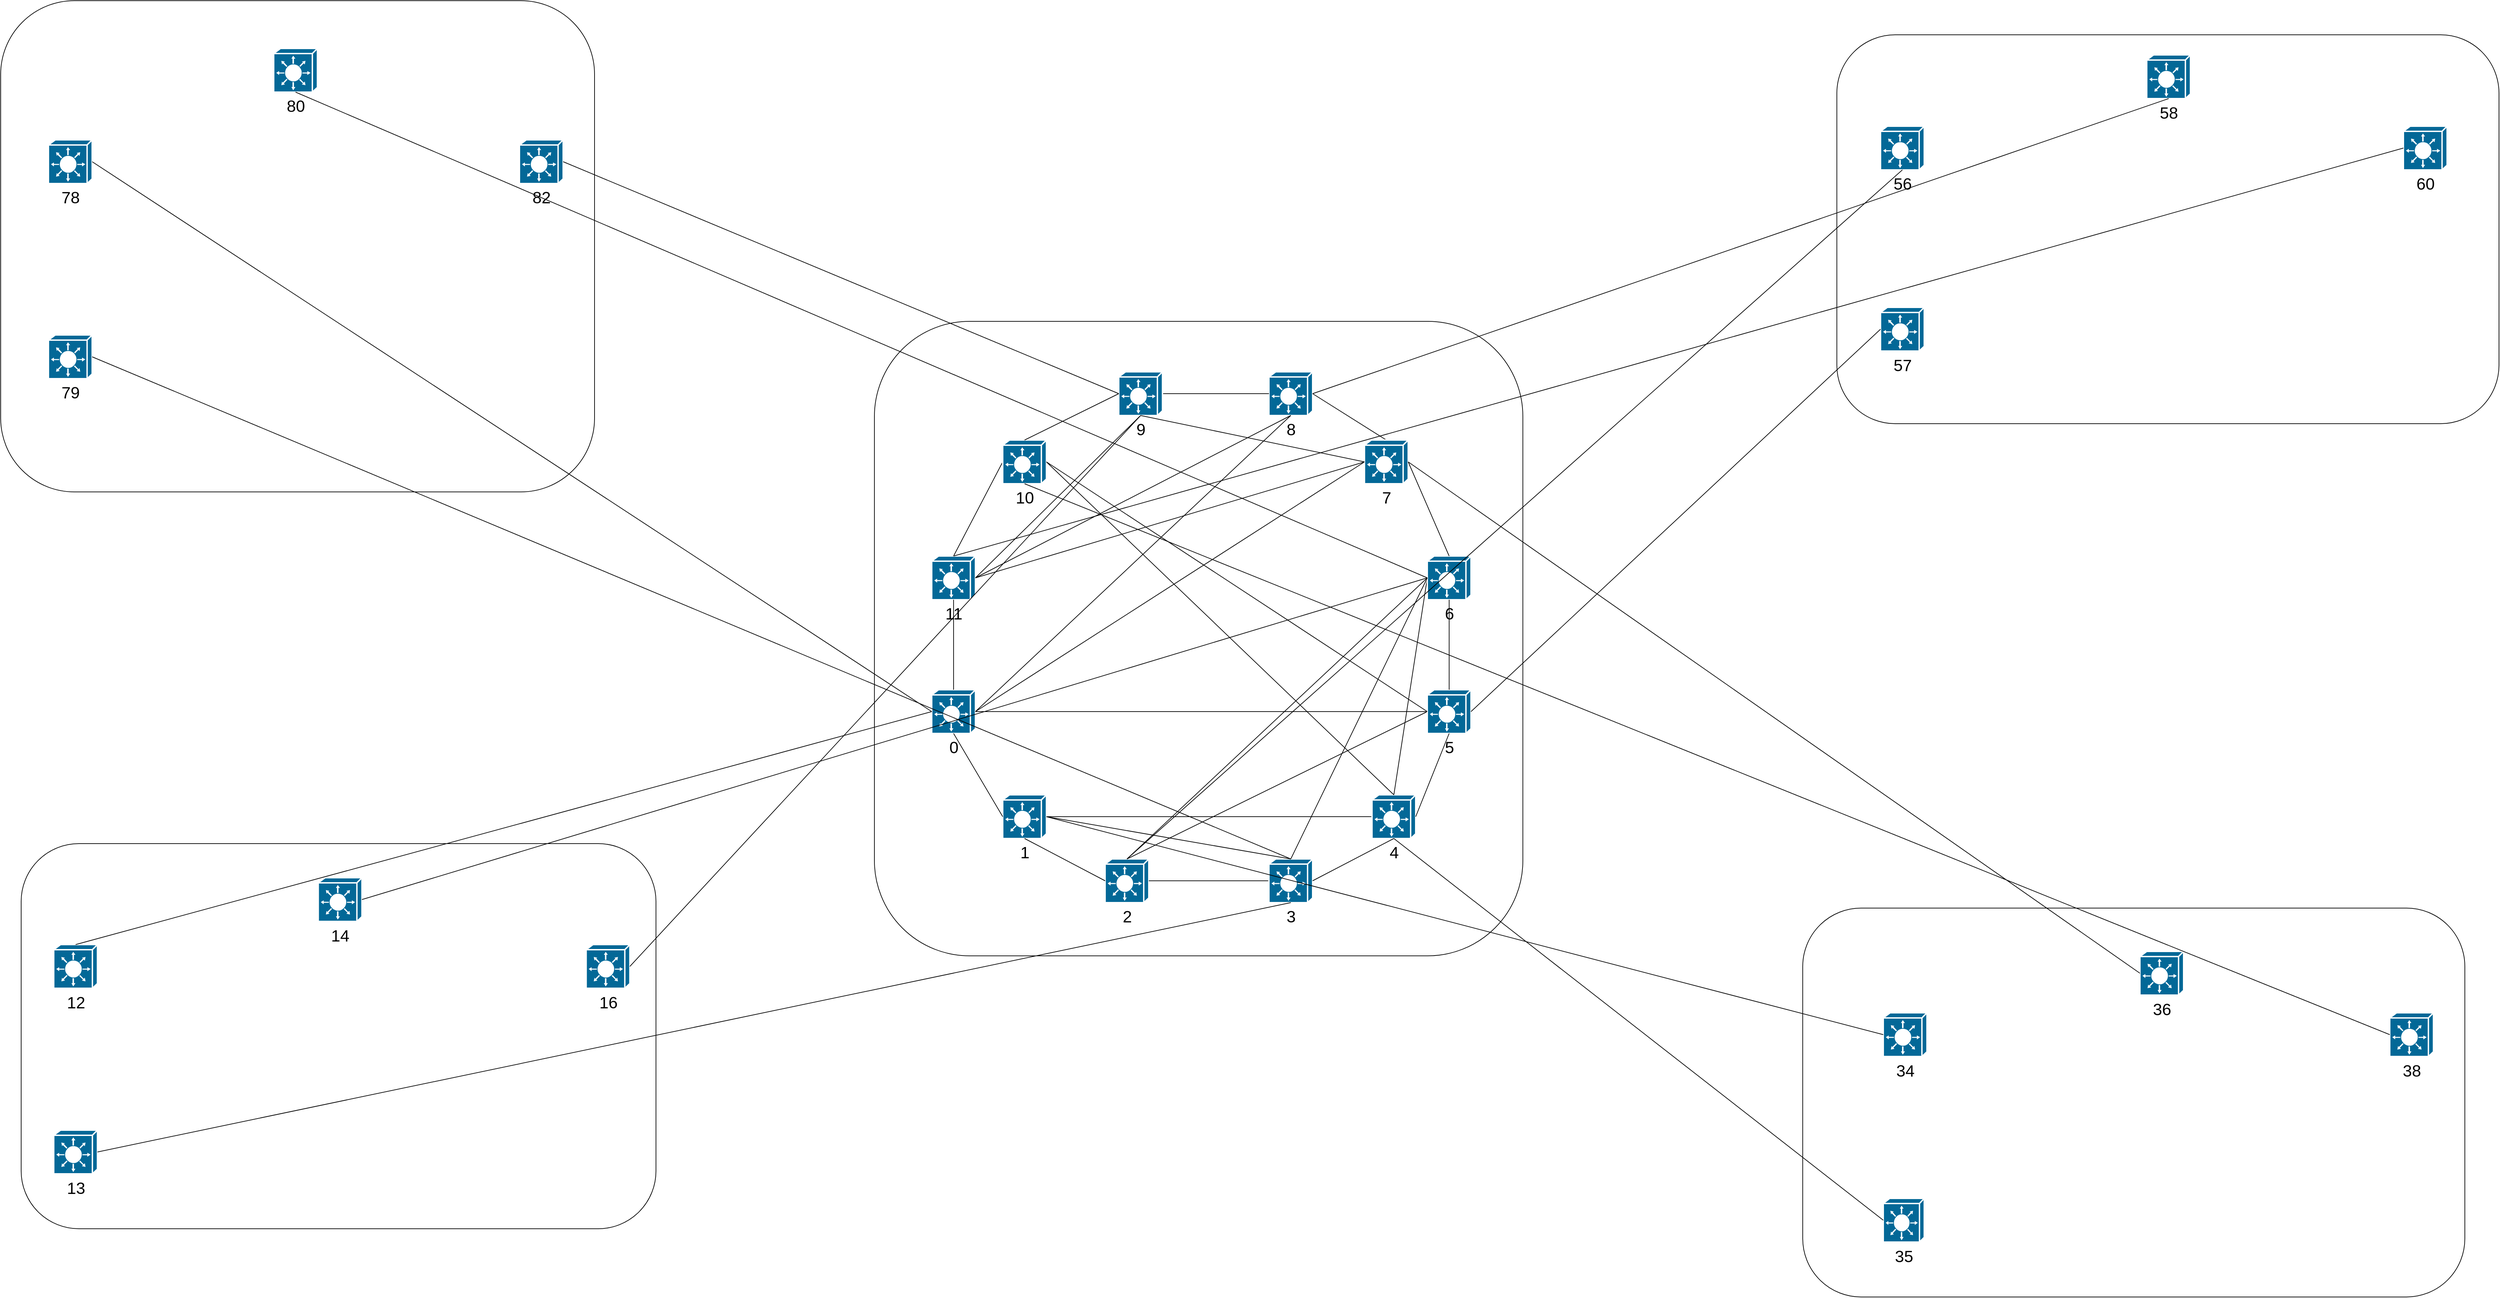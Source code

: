 <mxfile version="14.1.8" type="device"><diagram id="rjde7laMvs6sN96tIrLQ" name="第 1 页"><mxGraphModel dx="6087" dy="1906" grid="1" gridSize="10" guides="1" tooltips="1" connect="1" arrows="1" fold="1" page="1" pageScale="1" pageWidth="827" pageHeight="1169" math="0" shadow="0"><root><mxCell id="0"/><mxCell id="1" parent="0"/><mxCell id="4J69SrdnqVinub9vKxLH-479" value="" style="rounded=1;whiteSpace=wrap;html=1;" vertex="1" parent="1"><mxGeometry x="640" y="1800" width="950" height="930" as="geometry"/></mxCell><mxCell id="4J69SrdnqVinub9vKxLH-478" value="" style="rounded=1;whiteSpace=wrap;html=1;" vertex="1" parent="1"><mxGeometry x="-610" y="2565.5" width="930" height="564.5" as="geometry"/></mxCell><mxCell id="4J69SrdnqVinub9vKxLH-477" value="" style="rounded=1;whiteSpace=wrap;html=1;" vertex="1" parent="1"><mxGeometry x="2000" y="2660" width="970" height="570" as="geometry"/></mxCell><mxCell id="4J69SrdnqVinub9vKxLH-476" value="" style="rounded=1;whiteSpace=wrap;html=1;" vertex="1" parent="1"><mxGeometry x="2050" y="1380" width="970" height="570" as="geometry"/></mxCell><mxCell id="4J69SrdnqVinub9vKxLH-472" value="" style="rounded=1;whiteSpace=wrap;html=1;" vertex="1" parent="1"><mxGeometry x="-640" y="1330" width="870" height="720" as="geometry"/></mxCell><mxCell id="k5Slgiz3u0Eqy7hsrKSK-1" value="&lt;font style=&quot;font-size: 24px&quot;&gt;0&lt;/font&gt;" style="shape=mxgraph.cisco.switches.layer_3_switch;html=1;pointerEvents=1;dashed=0;fillColor=#036897;strokeColor=#ffffff;strokeWidth=2;verticalLabelPosition=bottom;verticalAlign=top;align=center;outlineConnect=0;" parent="1" vertex="1"><mxGeometry x="724" y="2340" width="64" height="64" as="geometry"/></mxCell><mxCell id="k5Slgiz3u0Eqy7hsrKSK-3" value="&lt;font style=&quot;font-size: 24px&quot;&gt;1&lt;/font&gt;" style="shape=mxgraph.cisco.switches.layer_3_switch;html=1;pointerEvents=1;dashed=0;fillColor=#036897;strokeColor=#ffffff;strokeWidth=2;verticalLabelPosition=bottom;verticalAlign=top;align=center;outlineConnect=0;" parent="1" vertex="1"><mxGeometry x="828" y="2494" width="64" height="64" as="geometry"/></mxCell><mxCell id="k5Slgiz3u0Eqy7hsrKSK-16" value="&lt;font style=&quot;font-size: 24px&quot;&gt;12&lt;/font&gt;" style="shape=mxgraph.cisco.switches.layer_3_switch;html=1;pointerEvents=1;dashed=0;fillColor=#036897;strokeColor=#ffffff;strokeWidth=2;verticalLabelPosition=bottom;verticalAlign=top;align=center;outlineConnect=0;" parent="1" vertex="1"><mxGeometry x="-562.25" y="2713.5" width="64" height="64" as="geometry"/></mxCell><mxCell id="k5Slgiz3u0Eqy7hsrKSK-17" value="&lt;font style=&quot;font-size: 24px&quot;&gt;13&lt;/font&gt;" style="shape=mxgraph.cisco.switches.layer_3_switch;html=1;pointerEvents=1;dashed=0;fillColor=#036897;strokeColor=#ffffff;strokeWidth=2;verticalLabelPosition=bottom;verticalAlign=top;align=center;outlineConnect=0;" parent="1" vertex="1"><mxGeometry x="-562.25" y="2985.5" width="64" height="64" as="geometry"/></mxCell><mxCell id="k5Slgiz3u0Eqy7hsrKSK-18" value="&lt;font style=&quot;font-size: 24px&quot;&gt;14&lt;/font&gt;" style="shape=mxgraph.cisco.switches.layer_3_switch;html=1;pointerEvents=1;dashed=0;fillColor=#036897;strokeColor=#ffffff;strokeWidth=2;verticalLabelPosition=bottom;verticalAlign=top;align=center;outlineConnect=0;" parent="1" vertex="1"><mxGeometry x="-174.75" y="2615.5" width="64" height="64" as="geometry"/></mxCell><mxCell id="k5Slgiz3u0Eqy7hsrKSK-20" value="&lt;font style=&quot;font-size: 24px&quot;&gt;16&lt;/font&gt;" style="shape=mxgraph.cisco.switches.layer_3_switch;html=1;pointerEvents=1;dashed=0;fillColor=#036897;strokeColor=#ffffff;strokeWidth=2;verticalLabelPosition=bottom;verticalAlign=top;align=center;outlineConnect=0;" parent="1" vertex="1"><mxGeometry x="217.75" y="2713.5" width="64" height="64" as="geometry"/></mxCell><mxCell id="k5Slgiz3u0Eqy7hsrKSK-38" value="&lt;font style=&quot;font-size: 24px&quot;&gt;34&lt;/font&gt;" style="shape=mxgraph.cisco.switches.layer_3_switch;html=1;pointerEvents=1;dashed=0;fillColor=#036897;strokeColor=#ffffff;strokeWidth=2;verticalLabelPosition=bottom;verticalAlign=top;align=center;outlineConnect=0;" parent="1" vertex="1"><mxGeometry x="2118" y="2813.5" width="64" height="64" as="geometry"/></mxCell><mxCell id="k5Slgiz3u0Eqy7hsrKSK-40" value="&lt;font style=&quot;font-size: 24px&quot;&gt;36&lt;/font&gt;" style="shape=mxgraph.cisco.switches.layer_3_switch;html=1;pointerEvents=1;dashed=0;fillColor=#036897;strokeColor=#ffffff;strokeWidth=2;verticalLabelPosition=bottom;verticalAlign=top;align=center;outlineConnect=0;" parent="1" vertex="1"><mxGeometry x="2494" y="2723.5" width="64" height="64" as="geometry"/></mxCell><mxCell id="k5Slgiz3u0Eqy7hsrKSK-42" value="&lt;font style=&quot;font-size: 24px&quot;&gt;38&lt;/font&gt;" style="shape=mxgraph.cisco.switches.layer_3_switch;html=1;pointerEvents=1;dashed=0;fillColor=#036897;strokeColor=#ffffff;strokeWidth=2;verticalLabelPosition=bottom;verticalAlign=top;align=center;outlineConnect=0;" parent="1" vertex="1"><mxGeometry x="2860" y="2813.5" width="64" height="64" as="geometry"/></mxCell><mxCell id="k5Slgiz3u0Eqy7hsrKSK-60" value="&lt;font style=&quot;font-size: 24px&quot;&gt;56&lt;/font&gt;" style="shape=mxgraph.cisco.switches.layer_3_switch;html=1;pointerEvents=1;dashed=0;fillColor=#036897;strokeColor=#ffffff;strokeWidth=2;verticalLabelPosition=bottom;verticalAlign=top;align=center;outlineConnect=0;" parent="1" vertex="1"><mxGeometry x="2114" y="1514" width="64" height="64" as="geometry"/></mxCell><mxCell id="k5Slgiz3u0Eqy7hsrKSK-61" value="&lt;font style=&quot;font-size: 24px&quot;&gt;57&lt;/font&gt;" style="shape=mxgraph.cisco.switches.layer_3_switch;html=1;pointerEvents=1;dashed=0;fillColor=#036897;strokeColor=#ffffff;strokeWidth=2;verticalLabelPosition=bottom;verticalAlign=top;align=center;outlineConnect=0;" parent="1" vertex="1"><mxGeometry x="2114" y="1779.5" width="64" height="64" as="geometry"/></mxCell><mxCell id="k5Slgiz3u0Eqy7hsrKSK-62" value="&lt;font style=&quot;font-size: 24px&quot;&gt;58&lt;/font&gt;" style="shape=mxgraph.cisco.switches.layer_3_switch;html=1;pointerEvents=1;dashed=0;fillColor=#036897;strokeColor=#ffffff;strokeWidth=2;verticalLabelPosition=bottom;verticalAlign=top;align=center;outlineConnect=0;" parent="1" vertex="1"><mxGeometry x="2504" y="1409.5" width="64" height="64" as="geometry"/></mxCell><mxCell id="k5Slgiz3u0Eqy7hsrKSK-72" value="&lt;font style=&quot;font-size: 24px&quot;&gt;60&lt;/font&gt;&lt;span style=&quot;color: rgba(0 , 0 , 0 , 0) ; font-family: monospace ; font-size: 0px&quot;&gt;%3CmxGraphModel%3E%3Croot%3E%3CmxCell%20id%3D%220%22%2F%3E%3CmxCell%20id%3D%221%22%20parent%3D%220%22%2F%3E%3CmxCell%20id%3D%222%22%20value%3D%22%26lt%3Bfont%20style%3D%26quot%3Bfont-size%3A%2024px%26quot%3B%26gt%3B0%26lt%3B%2Ffont%26gt%3B%22%20style%3D%22shape%3Dmxgraph.cisco.switches.layer_3_switch%3Bhtml%3D1%3BpointerEvents%3D1%3Bdashed%3D0%3BfillColor%3D%23036897%3BstrokeColor%3D%23ffffff%3BstrokeWidth%3D2%3BverticalLabelPosition%3Dbottom%3BverticalAlign%3Dtop%3Balign%3Dcenter%3BoutlineConnect%3D0%3B%22%20vertex%3D%221%22%20parent%3D%221%22%3E%3CmxGeometry%20x%3D%2290%22%20y%3D%2240%22%20width%3D%2264%22%20height%3D%2264%22%20as%3D%22geometry%22%2F%3E%3C%2FmxCell%3E%3C%2Froot%3E%3C%2FmxGraphModel%3E&lt;/span&gt;" style="shape=mxgraph.cisco.switches.layer_3_switch;html=1;pointerEvents=1;dashed=0;fillColor=#036897;strokeColor=#ffffff;strokeWidth=2;verticalLabelPosition=bottom;verticalAlign=top;align=center;outlineConnect=0;direction=east;" parent="1" vertex="1"><mxGeometry x="2880" y="1514" width="64" height="64" as="geometry"/></mxCell><mxCell id="k5Slgiz3u0Eqy7hsrKSK-93" value="&lt;font style=&quot;font-size: 24px&quot;&gt;78&lt;/font&gt;" style="shape=mxgraph.cisco.switches.layer_3_switch;html=1;pointerEvents=1;dashed=0;fillColor=#036897;strokeColor=#ffffff;strokeWidth=2;verticalLabelPosition=bottom;verticalAlign=top;align=center;outlineConnect=0;" parent="1" vertex="1"><mxGeometry x="-570" y="1534" width="64" height="64" as="geometry"/></mxCell><mxCell id="k5Slgiz3u0Eqy7hsrKSK-94" value="&lt;font style=&quot;font-size: 24px&quot;&gt;79&lt;/font&gt;" style="shape=mxgraph.cisco.switches.layer_3_switch;html=1;pointerEvents=1;dashed=0;fillColor=#036897;strokeColor=#ffffff;strokeWidth=2;verticalLabelPosition=bottom;verticalAlign=top;align=center;outlineConnect=0;" parent="1" vertex="1"><mxGeometry x="-570" y="1820" width="64" height="64" as="geometry"/></mxCell><mxCell id="k5Slgiz3u0Eqy7hsrKSK-97" value="&lt;span style=&quot;font-size: 24px&quot;&gt;82&lt;/span&gt;" style="shape=mxgraph.cisco.switches.layer_3_switch;html=1;pointerEvents=1;dashed=0;fillColor=#036897;strokeColor=#ffffff;strokeWidth=2;verticalLabelPosition=bottom;verticalAlign=top;align=center;outlineConnect=0;" parent="1" vertex="1"><mxGeometry x="120" y="1534" width="64" height="64" as="geometry"/></mxCell><mxCell id="k5Slgiz3u0Eqy7hsrKSK-6" value="&lt;font style=&quot;font-size: 24px&quot;&gt;2&lt;/font&gt;" style="shape=mxgraph.cisco.switches.layer_3_switch;html=1;pointerEvents=1;dashed=0;fillColor=#036897;strokeColor=#ffffff;strokeWidth=2;verticalLabelPosition=bottom;verticalAlign=top;align=center;outlineConnect=0;" parent="1" vertex="1"><mxGeometry x="978" y="2588" width="64" height="64" as="geometry"/></mxCell><mxCell id="k5Slgiz3u0Eqy7hsrKSK-12" value="&lt;font style=&quot;font-size: 24px&quot;&gt;8&lt;/font&gt;" style="shape=mxgraph.cisco.switches.layer_3_switch;html=1;pointerEvents=1;dashed=0;fillColor=#036897;strokeColor=#ffffff;strokeWidth=2;verticalLabelPosition=bottom;verticalAlign=top;align=center;outlineConnect=0;" parent="1" vertex="1"><mxGeometry x="1218" y="1874" width="64" height="64" as="geometry"/></mxCell><mxCell id="k5Slgiz3u0Eqy7hsrKSK-15" value="&lt;font style=&quot;font-size: 24px&quot;&gt;11&lt;/font&gt;" style="shape=mxgraph.cisco.switches.layer_3_switch;html=1;pointerEvents=1;dashed=0;fillColor=#036897;strokeColor=#ffffff;strokeWidth=2;verticalLabelPosition=bottom;verticalAlign=top;align=center;outlineConnect=0;" parent="1" vertex="1"><mxGeometry x="724" y="2144" width="64" height="64" as="geometry"/></mxCell><object label="" id="k5Slgiz3u0Eqy7hsrKSK-255"><mxCell style="endArrow=none;html=1;exitX=0;exitY=0.5;exitDx=0;exitDy=0;exitPerimeter=0;entryX=0.5;entryY=1;entryDx=0;entryDy=0;entryPerimeter=0;labelBorderColor=none;" parent="1" source="k5Slgiz3u0Eqy7hsrKSK-3" target="k5Slgiz3u0Eqy7hsrKSK-1" edge="1"><mxGeometry width="50" height="50" relative="1" as="geometry"><mxPoint x="4147.5" y="4934" as="sourcePoint"/><mxPoint x="4197.5" y="4884" as="targetPoint"/></mxGeometry></mxCell></object><object label="" id="k5Slgiz3u0Eqy7hsrKSK-256"><mxCell style="endArrow=none;html=1;entryX=1;entryY=0.5;entryDx=0;entryDy=0;entryPerimeter=0;exitX=0;exitY=0.5;exitDx=0;exitDy=0;exitPerimeter=0;" parent="1" source="k5Slgiz3u0Eqy7hsrKSK-9" target="k5Slgiz3u0Eqy7hsrKSK-1" edge="1"><mxGeometry width="50" height="50" relative="1" as="geometry"><mxPoint x="4128" y="2724" as="sourcePoint"/><mxPoint x="4157.5" y="4924" as="targetPoint"/></mxGeometry></mxCell></object><mxCell id="k5Slgiz3u0Eqy7hsrKSK-257" value="" style="endArrow=none;html=1;entryX=1;entryY=0.5;entryDx=0;entryDy=0;entryPerimeter=0;exitX=0;exitY=0.5;exitDx=0;exitDy=0;exitPerimeter=0;" parent="1" source="k5Slgiz3u0Eqy7hsrKSK-11" target="k5Slgiz3u0Eqy7hsrKSK-1" edge="1"><mxGeometry width="50" height="50" relative="1" as="geometry"><mxPoint x="4107.5" y="4974" as="sourcePoint"/><mxPoint x="4157.5" y="4924" as="targetPoint"/></mxGeometry></mxCell><mxCell id="k5Slgiz3u0Eqy7hsrKSK-259" value="" style="endArrow=none;html=1;exitX=0.5;exitY=1;exitDx=0;exitDy=0;exitPerimeter=0;entryX=0.5;entryY=0;entryDx=0;entryDy=0;entryPerimeter=0;" parent="1" source="k5Slgiz3u0Eqy7hsrKSK-15" target="k5Slgiz3u0Eqy7hsrKSK-1" edge="1"><mxGeometry width="50" height="50" relative="1" as="geometry"><mxPoint x="4107.5" y="4974" as="sourcePoint"/><mxPoint x="4157.5" y="4924" as="targetPoint"/></mxGeometry></mxCell><object label="" id="k5Slgiz3u0Eqy7hsrKSK-267"><mxCell style="endArrow=none;html=1;exitX=0.5;exitY=1;exitDx=0;exitDy=0;exitPerimeter=0;entryX=0;entryY=0.5;entryDx=0;entryDy=0;entryPerimeter=0;" parent="1" source="k5Slgiz3u0Eqy7hsrKSK-3" target="k5Slgiz3u0Eqy7hsrKSK-6" edge="1"><mxGeometry width="50" height="50" relative="1" as="geometry"><mxPoint x="4457.5" y="5104" as="sourcePoint"/><mxPoint x="4507.5" y="5054" as="targetPoint"/></mxGeometry></mxCell></object><mxCell id="k5Slgiz3u0Eqy7hsrKSK-269" value="" style="endArrow=none;html=1;exitX=1;exitY=0.5;exitDx=0;exitDy=0;exitPerimeter=0;entryX=0;entryY=0.5;entryDx=0;entryDy=0;entryPerimeter=0;" parent="1" source="k5Slgiz3u0Eqy7hsrKSK-3" target="k5Slgiz3u0Eqy7hsrKSK-8" edge="1"><mxGeometry width="50" height="50" relative="1" as="geometry"><mxPoint x="4344.5" y="4896" as="sourcePoint"/><mxPoint x="4394.5" y="4846" as="targetPoint"/></mxGeometry></mxCell><mxCell id="k5Slgiz3u0Eqy7hsrKSK-271" value="" style="endArrow=none;html=1;entryX=1;entryY=0.5;entryDx=0;entryDy=0;entryPerimeter=0;exitX=0;exitY=0.5;exitDx=0;exitDy=0;exitPerimeter=0;" parent="1" source="k5Slgiz3u0Eqy7hsrKSK-7" target="k5Slgiz3u0Eqy7hsrKSK-6" edge="1"><mxGeometry width="50" height="50" relative="1" as="geometry"><mxPoint x="4007.5" y="4884" as="sourcePoint"/><mxPoint x="4057.5" y="4834" as="targetPoint"/></mxGeometry></mxCell><mxCell id="k5Slgiz3u0Eqy7hsrKSK-272" value="" style="endArrow=none;html=1;entryX=0.5;entryY=0;entryDx=0;entryDy=0;entryPerimeter=0;exitX=0;exitY=0.5;exitDx=0;exitDy=0;exitPerimeter=0;" parent="1" source="k5Slgiz3u0Eqy7hsrKSK-9" target="k5Slgiz3u0Eqy7hsrKSK-6" edge="1"><mxGeometry width="50" height="50" relative="1" as="geometry"><mxPoint x="4007.5" y="4884" as="sourcePoint"/><mxPoint x="4057.5" y="4834" as="targetPoint"/></mxGeometry></mxCell><mxCell id="k5Slgiz3u0Eqy7hsrKSK-273" value="" style="endArrow=none;html=1;exitX=0;exitY=0.5;exitDx=0;exitDy=0;exitPerimeter=0;entryX=0.5;entryY=0;entryDx=0;entryDy=0;entryPerimeter=0;" parent="1" source="k5Slgiz3u0Eqy7hsrKSK-10" target="k5Slgiz3u0Eqy7hsrKSK-6" edge="1"><mxGeometry width="50" height="50" relative="1" as="geometry"><mxPoint x="4007.5" y="4884" as="sourcePoint"/><mxPoint x="3928" y="3230" as="targetPoint"/></mxGeometry></mxCell><mxCell id="k5Slgiz3u0Eqy7hsrKSK-280" value="" style="endArrow=none;html=1;exitX=0.5;exitY=1;exitDx=0;exitDy=0;exitPerimeter=0;entryX=1;entryY=0.5;entryDx=0;entryDy=0;entryPerimeter=0;" parent="1" source="k5Slgiz3u0Eqy7hsrKSK-12" target="k5Slgiz3u0Eqy7hsrKSK-1" edge="1"><mxGeometry width="50" height="50" relative="1" as="geometry"><mxPoint x="4577.5" y="4794" as="sourcePoint"/><mxPoint x="4090" y="54" as="targetPoint"/></mxGeometry></mxCell><mxCell id="k5Slgiz3u0Eqy7hsrKSK-291" value="" style="endArrow=none;html=1;exitX=0.5;exitY=0;exitDx=0;exitDy=0;exitPerimeter=0;entryX=1;entryY=0.5;entryDx=0;entryDy=0;entryPerimeter=0;" parent="1" source="k5Slgiz3u0Eqy7hsrKSK-11" target="k5Slgiz3u0Eqy7hsrKSK-12" edge="1"><mxGeometry width="50" height="50" relative="1" as="geometry"><mxPoint x="5357.5" y="4924" as="sourcePoint"/><mxPoint x="5407.5" y="4874" as="targetPoint"/></mxGeometry></mxCell><mxCell id="k5Slgiz3u0Eqy7hsrKSK-293" value="" style="endArrow=none;html=1;exitX=0;exitY=0.5;exitDx=0;exitDy=0;exitPerimeter=0;entryX=0.5;entryY=0;entryDx=0;entryDy=0;entryPerimeter=0;" parent="1" source="k5Slgiz3u0Eqy7hsrKSK-14" target="k5Slgiz3u0Eqy7hsrKSK-15" edge="1"><mxGeometry width="50" height="50" relative="1" as="geometry"><mxPoint x="4707.5" y="4694" as="sourcePoint"/><mxPoint x="2558" y="1214" as="targetPoint"/></mxGeometry></mxCell><mxCell id="k5Slgiz3u0Eqy7hsrKSK-296" value="" style="endArrow=none;html=1;exitX=1;exitY=0.5;exitDx=0;exitDy=0;exitPerimeter=0;entryX=0;entryY=0.5;entryDx=0;entryDy=0;entryPerimeter=0;" parent="1" source="k5Slgiz3u0Eqy7hsrKSK-13" target="k5Slgiz3u0Eqy7hsrKSK-12" edge="1"><mxGeometry width="50" height="50" relative="1" as="geometry"><mxPoint x="3607.5" y="5024" as="sourcePoint"/><mxPoint x="3422" y="1924" as="targetPoint"/></mxGeometry></mxCell><mxCell id="k5Slgiz3u0Eqy7hsrKSK-297" value="" style="endArrow=none;html=1;entryX=0.5;entryY=1;entryDx=0;entryDy=0;entryPerimeter=0;exitX=1;exitY=0.5;exitDx=0;exitDy=0;exitPerimeter=0;" parent="1" source="k5Slgiz3u0Eqy7hsrKSK-15" target="k5Slgiz3u0Eqy7hsrKSK-12" edge="1"><mxGeometry width="50" height="50" relative="1" as="geometry"><mxPoint x="3969" y="2254" as="sourcePoint"/><mxPoint x="4397.5" y="4934" as="targetPoint"/></mxGeometry></mxCell><mxCell id="k5Slgiz3u0Eqy7hsrKSK-300" value="" style="endArrow=none;html=1;entryX=0.5;entryY=1;entryDx=0;entryDy=0;entryPerimeter=0;exitX=1;exitY=0.5;exitDx=0;exitDy=0;exitPerimeter=0;" parent="1" source="k5Slgiz3u0Eqy7hsrKSK-15" target="k5Slgiz3u0Eqy7hsrKSK-13" edge="1"><mxGeometry width="50" height="50" relative="1" as="geometry"><mxPoint x="2438" y="1384" as="sourcePoint"/><mxPoint x="4457.5" y="4724" as="targetPoint"/></mxGeometry></mxCell><mxCell id="k5Slgiz3u0Eqy7hsrKSK-8" value="&lt;font style=&quot;font-size: 24px&quot;&gt;4&lt;/font&gt;" style="shape=mxgraph.cisco.switches.layer_3_switch;html=1;pointerEvents=1;dashed=0;fillColor=#036897;strokeColor=#ffffff;strokeWidth=2;verticalLabelPosition=bottom;verticalAlign=top;align=center;outlineConnect=0;" parent="1" vertex="1"><mxGeometry x="1369" y="2494" width="64" height="64" as="geometry"/></mxCell><mxCell id="k5Slgiz3u0Eqy7hsrKSK-95" value="&lt;font style=&quot;font-size: 24px&quot;&gt;80&lt;/font&gt;" style="shape=mxgraph.cisco.switches.layer_3_switch;html=1;pointerEvents=1;dashed=0;fillColor=#036897;strokeColor=#ffffff;strokeWidth=2;verticalLabelPosition=bottom;verticalAlign=top;align=center;outlineConnect=0;" parent="1" vertex="1"><mxGeometry x="-240" y="1400" width="64" height="64" as="geometry"/></mxCell><mxCell id="k5Slgiz3u0Eqy7hsrKSK-39" value="&lt;font style=&quot;font-size: 24px&quot;&gt;35&lt;/font&gt;" style="shape=mxgraph.cisco.switches.layer_3_switch;html=1;pointerEvents=1;dashed=0;fillColor=#036897;strokeColor=#ffffff;strokeWidth=2;verticalLabelPosition=bottom;verticalAlign=top;align=center;outlineConnect=0;" parent="1" vertex="1"><mxGeometry x="2118" y="3085.5" width="60" height="64" as="geometry"/></mxCell><mxCell id="k5Slgiz3u0Eqy7hsrKSK-11" value="&lt;font style=&quot;font-size: 24px&quot;&gt;7&lt;/font&gt;" style="shape=mxgraph.cisco.switches.layer_3_switch;html=1;pointerEvents=1;dashed=0;fillColor=#036897;strokeColor=#ffffff;strokeWidth=2;verticalLabelPosition=bottom;verticalAlign=top;align=center;outlineConnect=0;" parent="1" vertex="1"><mxGeometry x="1358" y="1974" width="64" height="64" as="geometry"/></mxCell><mxCell id="YN8-gcyeqtHvd-XNplSX-381" value="" style="endArrow=none;html=1;entryX=0;entryY=0.5;entryDx=0;entryDy=0;entryPerimeter=0;exitX=0.5;exitY=0;exitDx=0;exitDy=0;exitPerimeter=0;" parent="1" source="k5Slgiz3u0Eqy7hsrKSK-8" target="k5Slgiz3u0Eqy7hsrKSK-10" edge="1"><mxGeometry width="50" height="50" relative="1" as="geometry"><mxPoint x="3634.0" y="3416" as="sourcePoint"/><mxPoint x="2512" y="2726" as="targetPoint"/></mxGeometry></mxCell><mxCell id="k5Slgiz3u0Eqy7hsrKSK-10" value="&lt;font style=&quot;font-size: 24px&quot;&gt;6&lt;/font&gt;" style="shape=mxgraph.cisco.switches.layer_3_switch;html=1;pointerEvents=1;dashed=0;fillColor=#036897;strokeColor=#ffffff;strokeWidth=2;verticalLabelPosition=bottom;verticalAlign=top;align=center;outlineConnect=0;" parent="1" vertex="1"><mxGeometry x="1450" y="2144" width="64" height="64" as="geometry"/></mxCell><mxCell id="k5Slgiz3u0Eqy7hsrKSK-14" value="&lt;span style=&quot;font-size: 24px&quot;&gt;10&lt;/span&gt;" style="shape=mxgraph.cisco.switches.layer_3_switch;html=1;pointerEvents=1;dashed=0;fillColor=#036897;strokeColor=#ffffff;strokeWidth=2;verticalLabelPosition=bottom;verticalAlign=top;align=center;outlineConnect=0;" parent="1" vertex="1"><mxGeometry x="828" y="1974" width="64" height="64" as="geometry"/></mxCell><mxCell id="k5Slgiz3u0Eqy7hsrKSK-7" value="&lt;font style=&quot;font-size: 24px&quot;&gt;3&lt;/font&gt;" style="shape=mxgraph.cisco.switches.layer_3_switch;html=1;pointerEvents=1;dashed=0;fillColor=#036897;strokeColor=#ffffff;strokeWidth=2;verticalLabelPosition=bottom;verticalAlign=top;align=center;outlineConnect=0;" parent="1" vertex="1"><mxGeometry x="1218" y="2588" width="64" height="64" as="geometry"/></mxCell><mxCell id="k5Slgiz3u0Eqy7hsrKSK-9" value="&lt;font style=&quot;font-size: 24px&quot;&gt;5&lt;/font&gt;" style="shape=mxgraph.cisco.switches.layer_3_switch;html=1;pointerEvents=1;dashed=0;fillColor=#036897;strokeColor=#ffffff;strokeWidth=2;verticalLabelPosition=bottom;verticalAlign=top;align=center;outlineConnect=0;" parent="1" vertex="1"><mxGeometry x="1450" y="2340" width="64" height="64" as="geometry"/></mxCell><mxCell id="k5Slgiz3u0Eqy7hsrKSK-13" value="&lt;font style=&quot;font-size: 24px&quot;&gt;9&lt;/font&gt;" style="shape=mxgraph.cisco.switches.layer_3_switch;html=1;pointerEvents=1;dashed=0;fillColor=#036897;strokeColor=#ffffff;strokeWidth=2;verticalLabelPosition=bottom;verticalAlign=top;align=center;outlineConnect=0;" parent="1" vertex="1"><mxGeometry x="998" y="1874" width="64" height="64" as="geometry"/></mxCell><mxCell id="CJ4VYYBIQXSe0r5lA1De-20" value="" style="endArrow=none;html=1;exitX=1;exitY=0.5;exitDx=0;exitDy=0;exitPerimeter=0;entryX=0.5;entryY=0;entryDx=0;entryDy=0;entryPerimeter=0;" parent="1" source="k5Slgiz3u0Eqy7hsrKSK-3" target="k5Slgiz3u0Eqy7hsrKSK-7" edge="1"><mxGeometry width="50" height="50" relative="1" as="geometry"><mxPoint x="2576" y="106" as="sourcePoint"/><mxPoint x="2712" y="426" as="targetPoint"/></mxGeometry></mxCell><mxCell id="CJ4VYYBIQXSe0r5lA1De-22" value="" style="endArrow=none;html=1;entryX=1;entryY=0.5;entryDx=0;entryDy=0;entryPerimeter=0;exitX=0;exitY=0.5;exitDx=0;exitDy=0;exitPerimeter=0;" parent="1" source="k5Slgiz3u0Eqy7hsrKSK-11" target="k5Slgiz3u0Eqy7hsrKSK-15" edge="1"><mxGeometry width="50" height="50" relative="1" as="geometry"><mxPoint x="4100" y="318.0" as="sourcePoint"/><mxPoint x="4322.0" y="416" as="targetPoint"/></mxGeometry></mxCell><mxCell id="CJ4VYYBIQXSe0r5lA1De-23" value="" style="endArrow=none;html=1;entryX=0;entryY=0.5;entryDx=0;entryDy=0;entryPerimeter=0;exitX=0.5;exitY=0;exitDx=0;exitDy=0;exitPerimeter=0;" parent="1" source="k5Slgiz3u0Eqy7hsrKSK-14" target="k5Slgiz3u0Eqy7hsrKSK-13" edge="1"><mxGeometry width="50" height="50" relative="1" as="geometry"><mxPoint x="3618" y="664.0" as="sourcePoint"/><mxPoint x="3900.0" y="772" as="targetPoint"/></mxGeometry></mxCell><mxCell id="1oTEmmElraHOeavIR4fe-5" value="" style="endArrow=none;html=1;entryX=0;entryY=0.5;entryDx=0;entryDy=0;entryPerimeter=0;exitX=0.5;exitY=0;exitDx=0;exitDy=0;exitPerimeter=0;" parent="1" source="k5Slgiz3u0Eqy7hsrKSK-16" target="k5Slgiz3u0Eqy7hsrKSK-1" edge="1"><mxGeometry width="50" height="50" relative="1" as="geometry"><mxPoint x="114" y="3054" as="sourcePoint"/><mxPoint x="164" y="3004" as="targetPoint"/></mxGeometry></mxCell><mxCell id="1oTEmmElraHOeavIR4fe-6" value="" style="endArrow=none;html=1;entryX=0;entryY=0.5;entryDx=0;entryDy=0;entryPerimeter=0;exitX=1;exitY=0.5;exitDx=0;exitDy=0;exitPerimeter=0;" parent="1" source="k5Slgiz3u0Eqy7hsrKSK-93" target="k5Slgiz3u0Eqy7hsrKSK-1" edge="1"><mxGeometry width="50" height="50" relative="1" as="geometry"><mxPoint x="384" y="1684" as="sourcePoint"/><mxPoint x="164" y="2004" as="targetPoint"/></mxGeometry></mxCell><mxCell id="k5Slgiz3u0Eqy7hsrKSK-288" value="" style="endArrow=none;html=1;exitX=1;exitY=0.5;exitDx=0;exitDy=0;exitPerimeter=0;entryX=0.5;entryY=0;entryDx=0;entryDy=0;entryPerimeter=0;" parent="1" source="k5Slgiz3u0Eqy7hsrKSK-11" target="k5Slgiz3u0Eqy7hsrKSK-10" edge="1"><mxGeometry width="50" height="50" relative="1" as="geometry"><mxPoint x="3827.5" y="4644" as="sourcePoint"/><mxPoint x="1668" y="1944" as="targetPoint"/></mxGeometry></mxCell><mxCell id="1oTEmmElraHOeavIR4fe-7" value="" style="endArrow=none;html=1;entryX=0;entryY=0.5;entryDx=0;entryDy=0;entryPerimeter=0;exitX=1;exitY=0.5;exitDx=0;exitDy=0;exitPerimeter=0;" parent="1" source="k5Slgiz3u0Eqy7hsrKSK-3" target="k5Slgiz3u0Eqy7hsrKSK-38" edge="1"><mxGeometry width="50" height="50" relative="1" as="geometry"><mxPoint x="884" y="2914" as="sourcePoint"/><mxPoint x="344" y="2254" as="targetPoint"/></mxGeometry></mxCell><mxCell id="1oTEmmElraHOeavIR4fe-8" value="" style="endArrow=none;html=1;exitX=0.5;exitY=0;exitDx=0;exitDy=0;exitPerimeter=0;entryX=0.5;entryY=1;entryDx=0;entryDy=0;entryPerimeter=0;" parent="1" source="k5Slgiz3u0Eqy7hsrKSK-6" target="k5Slgiz3u0Eqy7hsrKSK-60" edge="1"><mxGeometry width="50" height="50" relative="1" as="geometry"><mxPoint x="1734" y="2514" as="sourcePoint"/><mxPoint x="1784" y="2464" as="targetPoint"/></mxGeometry></mxCell><mxCell id="1oTEmmElraHOeavIR4fe-9" value="" style="endArrow=none;html=1;exitX=0.5;exitY=1;exitDx=0;exitDy=0;exitPerimeter=0;entryX=1;entryY=0.5;entryDx=0;entryDy=0;entryPerimeter=0;" parent="1" source="k5Slgiz3u0Eqy7hsrKSK-7" target="k5Slgiz3u0Eqy7hsrKSK-17" edge="1"><mxGeometry width="50" height="50" relative="1" as="geometry"><mxPoint x="1734" y="2514" as="sourcePoint"/><mxPoint x="1784" y="2464" as="targetPoint"/></mxGeometry></mxCell><mxCell id="1oTEmmElraHOeavIR4fe-10" value="" style="endArrow=none;html=1;entryX=0.5;entryY=0;entryDx=0;entryDy=0;entryPerimeter=0;exitX=1;exitY=0.5;exitDx=0;exitDy=0;exitPerimeter=0;" parent="1" source="k5Slgiz3u0Eqy7hsrKSK-94" target="k5Slgiz3u0Eqy7hsrKSK-7" edge="1"><mxGeometry width="50" height="50" relative="1" as="geometry"><mxPoint x="1184" y="2514" as="sourcePoint"/><mxPoint x="1234" y="2464" as="targetPoint"/></mxGeometry></mxCell><mxCell id="k5Slgiz3u0Eqy7hsrKSK-283" value="" style="endArrow=none;html=1;exitX=0.5;exitY=0;exitDx=0;exitDy=0;exitPerimeter=0;entryX=1;entryY=0.5;entryDx=0;entryDy=0;entryPerimeter=0;" parent="1" source="k5Slgiz3u0Eqy7hsrKSK-8" target="k5Slgiz3u0Eqy7hsrKSK-14" edge="1"><mxGeometry width="50" height="50" relative="1" as="geometry"><mxPoint x="4537.5" y="4694" as="sourcePoint"/><mxPoint x="4587.5" y="4644" as="targetPoint"/></mxGeometry></mxCell><mxCell id="1oTEmmElraHOeavIR4fe-12" value="" style="endArrow=none;html=1;exitX=0.5;exitY=1;exitDx=0;exitDy=0;exitPerimeter=0;entryX=0;entryY=0.5;entryDx=0;entryDy=0;entryPerimeter=0;" parent="1" source="k5Slgiz3u0Eqy7hsrKSK-8" target="k5Slgiz3u0Eqy7hsrKSK-39" edge="1"><mxGeometry width="50" height="50" relative="1" as="geometry"><mxPoint x="2004" y="2334" as="sourcePoint"/><mxPoint x="2054" y="2284" as="targetPoint"/></mxGeometry></mxCell><mxCell id="1oTEmmElraHOeavIR4fe-13" value="" style="endArrow=none;html=1;exitX=1;exitY=0.5;exitDx=0;exitDy=0;exitPerimeter=0;entryX=0;entryY=0.5;entryDx=0;entryDy=0;entryPerimeter=0;" parent="1" source="k5Slgiz3u0Eqy7hsrKSK-9" target="k5Slgiz3u0Eqy7hsrKSK-61" edge="1"><mxGeometry width="50" height="50" relative="1" as="geometry"><mxPoint x="2004" y="2774" as="sourcePoint"/><mxPoint x="2054" y="2724" as="targetPoint"/></mxGeometry></mxCell><mxCell id="k5Slgiz3u0Eqy7hsrKSK-268" value="" style="endArrow=none;html=1;exitX=0.5;exitY=1;exitDx=0;exitDy=0;exitPerimeter=0;entryX=1;entryY=0.5;entryDx=0;entryDy=0;entryPerimeter=0;" parent="1" source="k5Slgiz3u0Eqy7hsrKSK-8" target="k5Slgiz3u0Eqy7hsrKSK-7" edge="1"><mxGeometry width="50" height="50" relative="1" as="geometry"><mxPoint x="4457.5" y="4884" as="sourcePoint"/><mxPoint x="4507.5" y="4834" as="targetPoint"/></mxGeometry></mxCell><mxCell id="1oTEmmElraHOeavIR4fe-14" value="" style="endArrow=none;html=1;exitX=0;exitY=0.5;exitDx=0;exitDy=0;exitPerimeter=0;entryX=1;entryY=0.5;entryDx=0;entryDy=0;entryPerimeter=0;" parent="1" source="k5Slgiz3u0Eqy7hsrKSK-10" target="k5Slgiz3u0Eqy7hsrKSK-18" edge="1"><mxGeometry width="50" height="50" relative="1" as="geometry"><mxPoint x="2004" y="2274" as="sourcePoint"/><mxPoint x="2054" y="2224" as="targetPoint"/></mxGeometry></mxCell><mxCell id="k5Slgiz3u0Eqy7hsrKSK-275" value="" style="endArrow=none;html=1;entryX=0.5;entryY=0;entryDx=0;entryDy=0;entryPerimeter=0;exitX=0;exitY=0.5;exitDx=0;exitDy=0;exitPerimeter=0;" parent="1" source="k5Slgiz3u0Eqy7hsrKSK-10" target="k5Slgiz3u0Eqy7hsrKSK-7" edge="1"><mxGeometry width="50" height="50" relative="1" as="geometry"><mxPoint x="3887.5" y="5204" as="sourcePoint"/><mxPoint x="3937.5" y="5154" as="targetPoint"/></mxGeometry></mxCell><mxCell id="1oTEmmElraHOeavIR4fe-15" value="" style="endArrow=none;html=1;exitX=0;exitY=0.5;exitDx=0;exitDy=0;exitPerimeter=0;entryX=0.5;entryY=1;entryDx=0;entryDy=0;entryPerimeter=0;" parent="1" source="k5Slgiz3u0Eqy7hsrKSK-10" target="k5Slgiz3u0Eqy7hsrKSK-95" edge="1"><mxGeometry width="50" height="50" relative="1" as="geometry"><mxPoint x="984" y="2274" as="sourcePoint"/><mxPoint x="874" y="1714" as="targetPoint"/></mxGeometry></mxCell><mxCell id="k5Slgiz3u0Eqy7hsrKSK-281" value="" style="endArrow=none;html=1;exitX=1;exitY=0.5;exitDx=0;exitDy=0;exitPerimeter=0;entryX=0.5;entryY=1;entryDx=0;entryDy=0;entryPerimeter=0;" parent="1" source="k5Slgiz3u0Eqy7hsrKSK-8" target="k5Slgiz3u0Eqy7hsrKSK-9" edge="1"><mxGeometry width="50" height="50" relative="1" as="geometry"><mxPoint x="4217.5" y="4924" as="sourcePoint"/><mxPoint x="4267.5" y="4874" as="targetPoint"/></mxGeometry></mxCell><mxCell id="1oTEmmElraHOeavIR4fe-16" value="" style="endArrow=none;html=1;exitX=1;exitY=0.5;exitDx=0;exitDy=0;exitPerimeter=0;entryX=0;entryY=0.5;entryDx=0;entryDy=0;entryPerimeter=0;" parent="1" source="k5Slgiz3u0Eqy7hsrKSK-11" target="k5Slgiz3u0Eqy7hsrKSK-40" edge="1"><mxGeometry width="50" height="50" relative="1" as="geometry"><mxPoint x="354" y="1624" as="sourcePoint"/><mxPoint x="404" y="1574" as="targetPoint"/></mxGeometry></mxCell><mxCell id="k5Slgiz3u0Eqy7hsrKSK-285" value="" style="endArrow=none;html=1;exitX=0.5;exitY=0;exitDx=0;exitDy=0;exitPerimeter=0;entryX=0.5;entryY=1;entryDx=0;entryDy=0;entryPerimeter=0;" parent="1" source="k5Slgiz3u0Eqy7hsrKSK-9" target="k5Slgiz3u0Eqy7hsrKSK-10" edge="1"><mxGeometry width="50" height="50" relative="1" as="geometry"><mxPoint x="3957.5" y="4554" as="sourcePoint"/><mxPoint x="3667.5" y="4874" as="targetPoint"/></mxGeometry></mxCell><mxCell id="1oTEmmElraHOeavIR4fe-17" value="" style="endArrow=none;html=1;exitX=1;exitY=0.5;exitDx=0;exitDy=0;exitPerimeter=0;entryX=0.5;entryY=1;entryDx=0;entryDy=0;entryPerimeter=0;" parent="1" source="k5Slgiz3u0Eqy7hsrKSK-12" target="k5Slgiz3u0Eqy7hsrKSK-62" edge="1"><mxGeometry width="50" height="50" relative="1" as="geometry"><mxPoint x="1554" y="2234" as="sourcePoint"/><mxPoint x="1604" y="2184" as="targetPoint"/></mxGeometry></mxCell><mxCell id="1oTEmmElraHOeavIR4fe-18" value="" style="endArrow=none;html=1;exitX=0.5;exitY=1;exitDx=0;exitDy=0;exitPerimeter=0;entryX=1;entryY=0.5;entryDx=0;entryDy=0;entryPerimeter=0;" parent="1" source="k5Slgiz3u0Eqy7hsrKSK-13" target="k5Slgiz3u0Eqy7hsrKSK-20" edge="1"><mxGeometry width="50" height="50" relative="1" as="geometry"><mxPoint x="784" y="2024" as="sourcePoint"/><mxPoint x="834" y="1974" as="targetPoint"/></mxGeometry></mxCell><mxCell id="1oTEmmElraHOeavIR4fe-19" value="" style="endArrow=none;html=1;entryX=0;entryY=0.5;entryDx=0;entryDy=0;entryPerimeter=0;exitX=1;exitY=0.5;exitDx=0;exitDy=0;exitPerimeter=0;" parent="1" source="k5Slgiz3u0Eqy7hsrKSK-97" target="k5Slgiz3u0Eqy7hsrKSK-13" edge="1"><mxGeometry width="50" height="50" relative="1" as="geometry"><mxPoint x="34" y="2504" as="sourcePoint"/><mxPoint x="84" y="2454" as="targetPoint"/></mxGeometry></mxCell><mxCell id="k5Slgiz3u0Eqy7hsrKSK-286" value="" style="endArrow=none;html=1;exitX=0;exitY=0.5;exitDx=0;exitDy=0;exitPerimeter=0;entryX=1;entryY=0.5;entryDx=0;entryDy=0;entryPerimeter=0;" parent="1" source="k5Slgiz3u0Eqy7hsrKSK-9" target="k5Slgiz3u0Eqy7hsrKSK-14" edge="1"><mxGeometry width="50" height="50" relative="1" as="geometry"><mxPoint x="5007.5" y="4404" as="sourcePoint"/><mxPoint x="5057.5" y="4354" as="targetPoint"/></mxGeometry></mxCell><mxCell id="1oTEmmElraHOeavIR4fe-20" value="" style="endArrow=none;html=1;exitX=0.5;exitY=1;exitDx=0;exitDy=0;exitPerimeter=0;entryX=0;entryY=0.5;entryDx=0;entryDy=0;entryPerimeter=0;" parent="1" source="k5Slgiz3u0Eqy7hsrKSK-14" target="k5Slgiz3u0Eqy7hsrKSK-42" edge="1"><mxGeometry width="50" height="50" relative="1" as="geometry"><mxPoint x="34" y="1954" as="sourcePoint"/><mxPoint x="84" y="1904" as="targetPoint"/></mxGeometry></mxCell><mxCell id="k5Slgiz3u0Eqy7hsrKSK-292" value="" style="endArrow=none;html=1;entryX=0.5;entryY=1;entryDx=0;entryDy=0;entryPerimeter=0;exitX=0;exitY=0.5;exitDx=0;exitDy=0;exitPerimeter=0;" parent="1" source="k5Slgiz3u0Eqy7hsrKSK-11" target="k5Slgiz3u0Eqy7hsrKSK-13" edge="1"><mxGeometry width="50" height="50" relative="1" as="geometry"><mxPoint x="4387.5" y="4924" as="sourcePoint"/><mxPoint x="4437.5" y="4874" as="targetPoint"/></mxGeometry></mxCell><mxCell id="1oTEmmElraHOeavIR4fe-21" value="" style="endArrow=none;html=1;exitX=0.5;exitY=0;exitDx=0;exitDy=0;exitPerimeter=0;entryX=0;entryY=0.5;entryDx=0;entryDy=0;entryPerimeter=0;" parent="1" source="k5Slgiz3u0Eqy7hsrKSK-15" target="k5Slgiz3u0Eqy7hsrKSK-72" edge="1"><mxGeometry width="50" height="50" relative="1" as="geometry"><mxPoint x="764" y="2574" as="sourcePoint"/><mxPoint x="814" y="2524" as="targetPoint"/></mxGeometry></mxCell></root></mxGraphModel></diagram></mxfile>